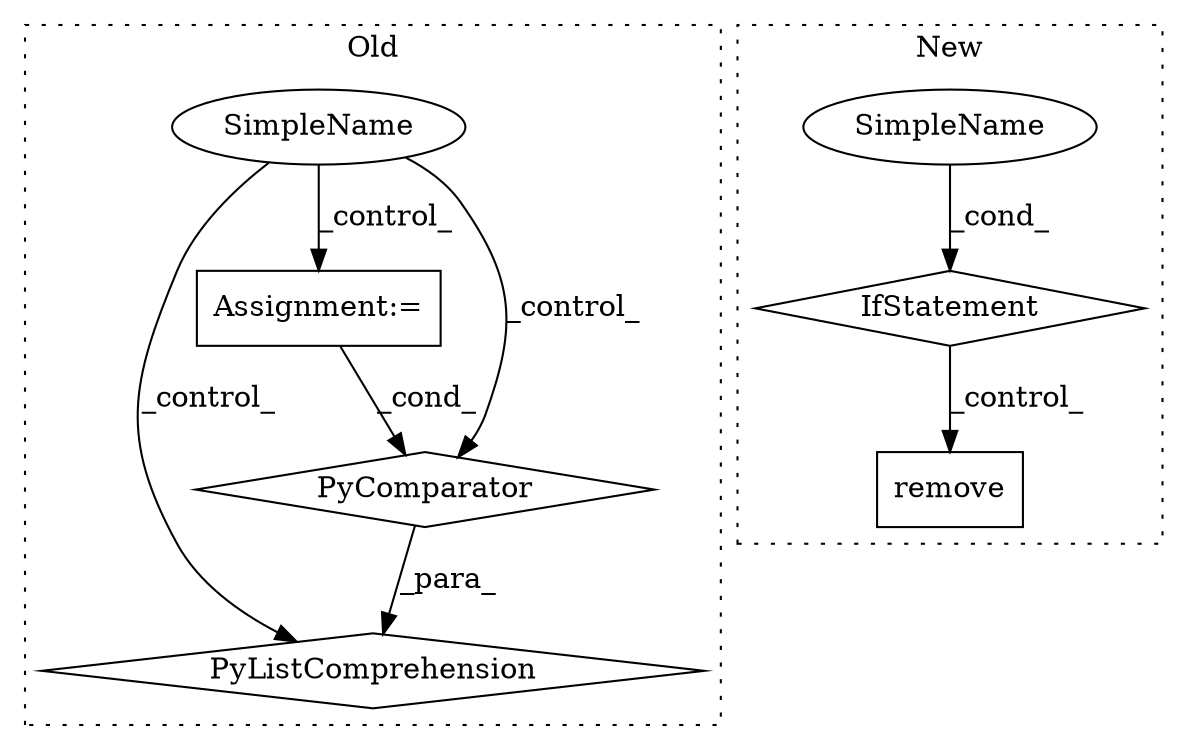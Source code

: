 digraph G {
subgraph cluster0 {
1 [label="PyListComprehension" a="109" s="18754" l="129" shape="diamond"];
3 [label="Assignment:=" a="7" s="18846" l="29" shape="box"];
4 [label="PyComparator" a="113" s="18846" l="29" shape="diamond"];
7 [label="SimpleName" a="42" s="" l="" shape="ellipse"];
label = "Old";
style="dotted";
}
subgraph cluster1 {
2 [label="remove" a="32" s="25021,25040" l="7,1" shape="box"];
5 [label="IfStatement" a="25" s="24946,24990" l="8,2" shape="diamond"];
6 [label="SimpleName" a="42" s="" l="" shape="ellipse"];
label = "New";
style="dotted";
}
3 -> 4 [label="_cond_"];
4 -> 1 [label="_para_"];
5 -> 2 [label="_control_"];
6 -> 5 [label="_cond_"];
7 -> 1 [label="_control_"];
7 -> 4 [label="_control_"];
7 -> 3 [label="_control_"];
}